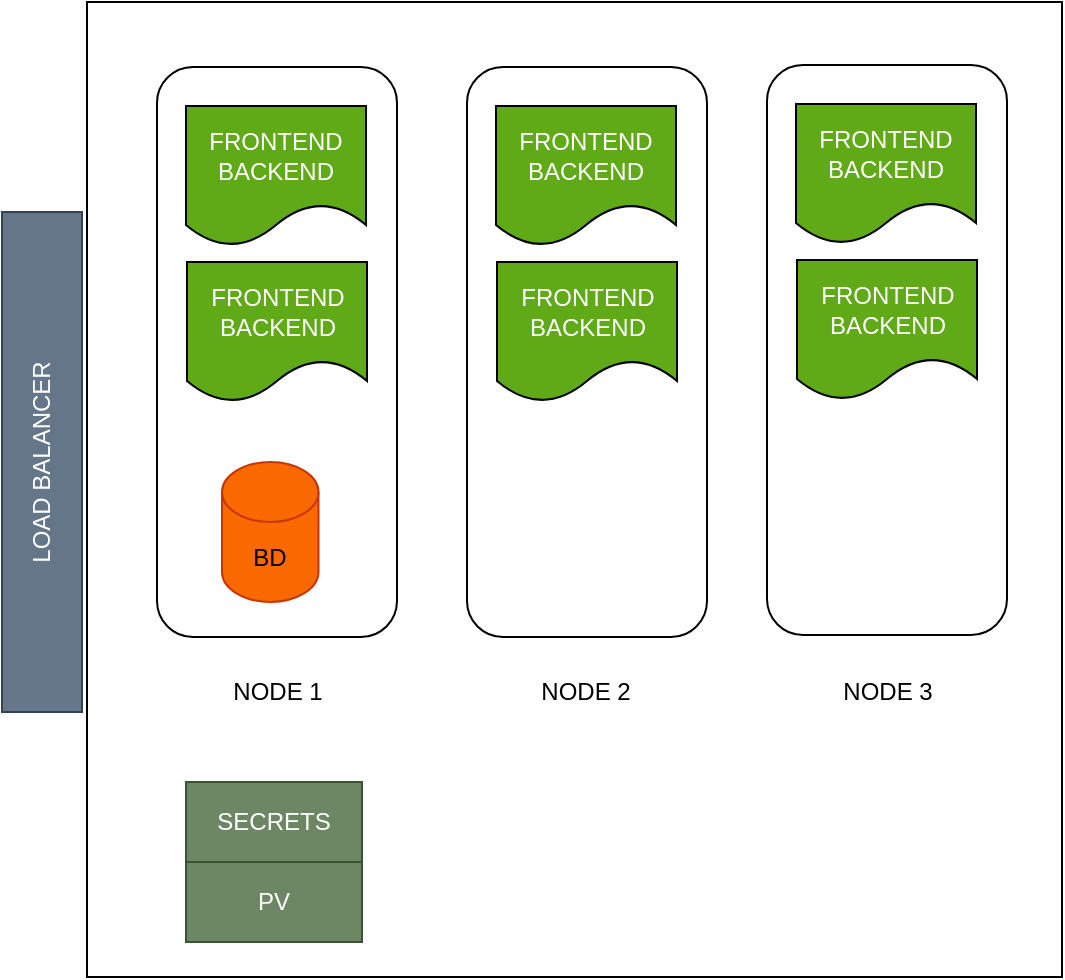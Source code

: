 <mxfile>
    <diagram id="4Sz6ZQMuRcUtv2DzOwzH" name="Página-1">
        <mxGraphModel dx="1054" dy="610" grid="1" gridSize="10" guides="1" tooltips="1" connect="1" arrows="1" fold="1" page="1" pageScale="1" pageWidth="827" pageHeight="1169" math="0" shadow="0">
            <root>
                <mxCell id="0"/>
                <mxCell id="1" parent="0"/>
                <mxCell id="3" value="" style="rounded=1;whiteSpace=wrap;html=1;rotation=-90;perimeterSpacing=0;" vertex="1" parent="1">
                    <mxGeometry x="80" y="175" width="285" height="120" as="geometry"/>
                </mxCell>
                <mxCell id="9" value="FRONTEND&lt;br&gt;BACKEND" style="shape=document;whiteSpace=wrap;html=1;boundedLbl=1;fillColor=#60a917;fontColor=#ffffff;strokeColor=#000000;" vertex="1" parent="1">
                    <mxGeometry x="177" y="112" width="90" height="70" as="geometry"/>
                </mxCell>
                <mxCell id="11" value="FRONTEND&lt;br&gt;BACKEND" style="shape=document;whiteSpace=wrap;html=1;boundedLbl=1;fillColor=#60a917;fontColor=#ffffff;strokeColor=#000000;" vertex="1" parent="1">
                    <mxGeometry x="177.5" y="190" width="90" height="70" as="geometry"/>
                </mxCell>
                <mxCell id="12" value="BD" style="shape=cylinder3;whiteSpace=wrap;html=1;boundedLbl=1;backgroundOutline=1;size=15;strokeColor=#C73500;fillColor=#fa6800;fontColor=#000000;" vertex="1" parent="1">
                    <mxGeometry x="195" y="290" width="48.25" height="70" as="geometry"/>
                </mxCell>
                <mxCell id="13" value="" style="rounded=1;whiteSpace=wrap;html=1;rotation=-90;" vertex="1" parent="1">
                    <mxGeometry x="235" y="175" width="285" height="120" as="geometry"/>
                </mxCell>
                <mxCell id="14" value="FRONTEND&lt;br&gt;BACKEND" style="shape=document;whiteSpace=wrap;html=1;boundedLbl=1;fillColor=#60a917;fontColor=#ffffff;strokeColor=#000000;" vertex="1" parent="1">
                    <mxGeometry x="332" y="112" width="90" height="70" as="geometry"/>
                </mxCell>
                <mxCell id="15" value="FRONTEND&lt;br&gt;BACKEND" style="shape=document;whiteSpace=wrap;html=1;boundedLbl=1;fillColor=#60a917;fontColor=#ffffff;strokeColor=#000000;" vertex="1" parent="1">
                    <mxGeometry x="332.5" y="190" width="90" height="70" as="geometry"/>
                </mxCell>
                <mxCell id="17" value="" style="rounded=1;whiteSpace=wrap;html=1;rotation=-90;glass=0;" vertex="1" parent="1">
                    <mxGeometry x="385" y="174" width="285" height="120" as="geometry"/>
                </mxCell>
                <mxCell id="18" value="FRONTEND&lt;br&gt;BACKEND" style="shape=document;whiteSpace=wrap;html=1;boundedLbl=1;fillColor=#60a917;fontColor=#ffffff;strokeColor=#000000;" vertex="1" parent="1">
                    <mxGeometry x="482" y="111" width="90" height="70" as="geometry"/>
                </mxCell>
                <mxCell id="19" value="FRONTEND&lt;br&gt;BACKEND" style="shape=document;whiteSpace=wrap;html=1;boundedLbl=1;fillColor=#60a917;fontColor=#ffffff;strokeColor=#000000;" vertex="1" parent="1">
                    <mxGeometry x="482.5" y="189" width="90" height="70" as="geometry"/>
                </mxCell>
                <mxCell id="21" value="NODE 1" style="text;html=1;strokeColor=none;fillColor=none;align=center;verticalAlign=middle;whiteSpace=wrap;rounded=0;" vertex="1" parent="1">
                    <mxGeometry x="192.5" y="390" width="60" height="30" as="geometry"/>
                </mxCell>
                <mxCell id="22" value="NODE 2" style="text;html=1;strokeColor=none;fillColor=none;align=center;verticalAlign=middle;whiteSpace=wrap;rounded=0;" vertex="1" parent="1">
                    <mxGeometry x="347" y="390" width="60" height="30" as="geometry"/>
                </mxCell>
                <mxCell id="24" value="NODE 3" style="text;html=1;strokeColor=none;fillColor=none;align=center;verticalAlign=middle;whiteSpace=wrap;rounded=0;" vertex="1" parent="1">
                    <mxGeometry x="497.5" y="390" width="60" height="30" as="geometry"/>
                </mxCell>
                <mxCell id="32" value="SECRETS" style="rounded=0;whiteSpace=wrap;html=1;glass=0;strokeColor=#3A5431;fillColor=#6d8764;fontColor=#ffffff;" vertex="1" parent="1">
                    <mxGeometry x="177" y="450" width="88" height="40" as="geometry"/>
                </mxCell>
                <mxCell id="33" value="PV" style="rounded=0;whiteSpace=wrap;html=1;glass=0;strokeColor=#3A5431;fillColor=#6d8764;fontColor=#ffffff;" vertex="1" parent="1">
                    <mxGeometry x="177" y="490" width="88" height="40" as="geometry"/>
                </mxCell>
                <mxCell id="34" value="" style="whiteSpace=wrap;html=1;aspect=fixed;rounded=0;glass=0;strokeColor=default;fillColor=none;" vertex="1" parent="1">
                    <mxGeometry x="127.5" y="60" width="487.5" height="487.5" as="geometry"/>
                </mxCell>
                <mxCell id="35" value="LOAD BALANCER" style="rounded=0;whiteSpace=wrap;html=1;glass=0;strokeColor=#314354;fillColor=#647687;rotation=-90;fontColor=#ffffff;" vertex="1" parent="1">
                    <mxGeometry x="-20" y="270" width="250" height="40" as="geometry"/>
                </mxCell>
            </root>
        </mxGraphModel>
    </diagram>
</mxfile>